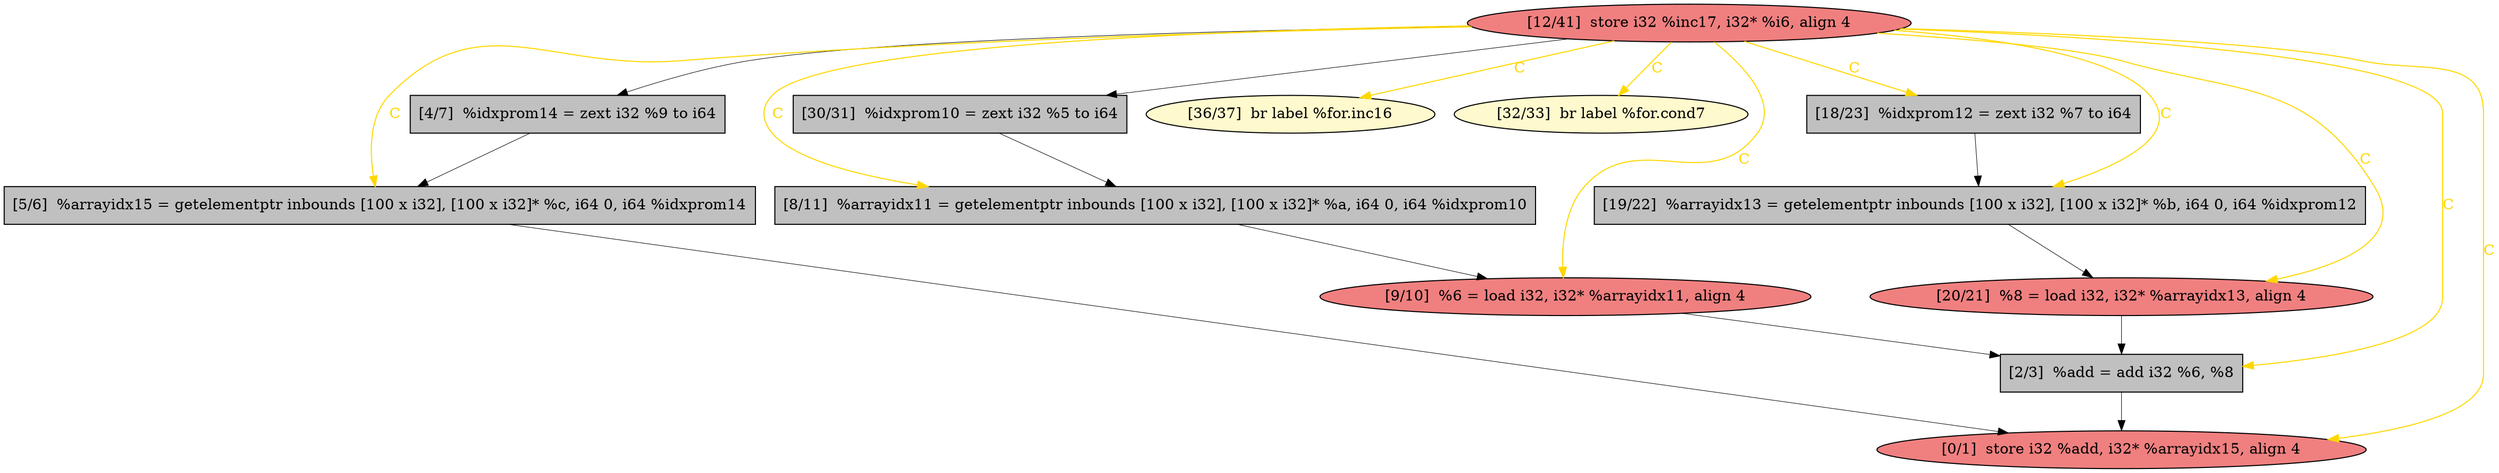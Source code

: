 
digraph G {


node407 [fillcolor=lightcoral,label="[20/21]  %8 = load i32, i32* %arrayidx13, align 4",shape=ellipse,style=filled ]
node408 [fillcolor=grey,label="[4/7]  %idxprom14 = zext i32 %9 to i64",shape=rectangle,style=filled ]
node406 [fillcolor=lightcoral,label="[9/10]  %6 = load i32, i32* %arrayidx11, align 4",shape=ellipse,style=filled ]
node404 [fillcolor=grey,label="[2/3]  %add = add i32 %6, %8",shape=rectangle,style=filled ]
node402 [fillcolor=lemonchiffon,label="[36/37]  br label %for.inc16",shape=ellipse,style=filled ]
node397 [fillcolor=lemonchiffon,label="[32/33]  br label %for.cond7",shape=ellipse,style=filled ]
node405 [fillcolor=grey,label="[5/6]  %arrayidx15 = getelementptr inbounds [100 x i32], [100 x i32]* %c, i64 0, i64 %idxprom14",shape=rectangle,style=filled ]
node396 [fillcolor=grey,label="[19/22]  %arrayidx13 = getelementptr inbounds [100 x i32], [100 x i32]* %b, i64 0, i64 %idxprom12",shape=rectangle,style=filled ]
node403 [fillcolor=lightcoral,label="[0/1]  store i32 %add, i32* %arrayidx15, align 4",shape=ellipse,style=filled ]
node400 [fillcolor=grey,label="[18/23]  %idxprom12 = zext i32 %7 to i64",shape=rectangle,style=filled ]
node398 [fillcolor=grey,label="[8/11]  %arrayidx11 = getelementptr inbounds [100 x i32], [100 x i32]* %a, i64 0, i64 %idxprom10",shape=rectangle,style=filled ]
node399 [fillcolor=grey,label="[30/31]  %idxprom10 = zext i32 %5 to i64",shape=rectangle,style=filled ]
node401 [fillcolor=lightcoral,label="[12/41]  store i32 %inc17, i32* %i6, align 4",shape=ellipse,style=filled ]

node404->node403 [style=solid,color=black,label="",penwidth=0.5,fontcolor=black ]
node401->node403 [style=solid,color=gold,label="C",penwidth=1.0,fontcolor=gold ]
node401->node400 [style=solid,color=gold,label="C",penwidth=1.0,fontcolor=gold ]
node401->node404 [style=solid,color=gold,label="C",penwidth=1.0,fontcolor=gold ]
node408->node405 [style=solid,color=black,label="",penwidth=0.5,fontcolor=black ]
node401->node405 [style=solid,color=gold,label="C",penwidth=1.0,fontcolor=gold ]
node401->node397 [style=solid,color=gold,label="C",penwidth=1.0,fontcolor=gold ]
node401->node407 [style=solid,color=gold,label="C",penwidth=1.0,fontcolor=gold ]
node401->node399 [style=solid,color=black,label="",penwidth=0.5,fontcolor=black ]
node405->node403 [style=solid,color=black,label="",penwidth=0.5,fontcolor=black ]
node407->node404 [style=solid,color=black,label="",penwidth=0.5,fontcolor=black ]
node401->node406 [style=solid,color=gold,label="C",penwidth=1.0,fontcolor=gold ]
node400->node396 [style=solid,color=black,label="",penwidth=0.5,fontcolor=black ]
node396->node407 [style=solid,color=black,label="",penwidth=0.5,fontcolor=black ]
node398->node406 [style=solid,color=black,label="",penwidth=0.5,fontcolor=black ]
node406->node404 [style=solid,color=black,label="",penwidth=0.5,fontcolor=black ]
node401->node402 [style=solid,color=gold,label="C",penwidth=1.0,fontcolor=gold ]
node401->node408 [style=solid,color=black,label="",penwidth=0.5,fontcolor=black ]
node399->node398 [style=solid,color=black,label="",penwidth=0.5,fontcolor=black ]
node401->node396 [style=solid,color=gold,label="C",penwidth=1.0,fontcolor=gold ]
node401->node398 [style=solid,color=gold,label="C",penwidth=1.0,fontcolor=gold ]


}
